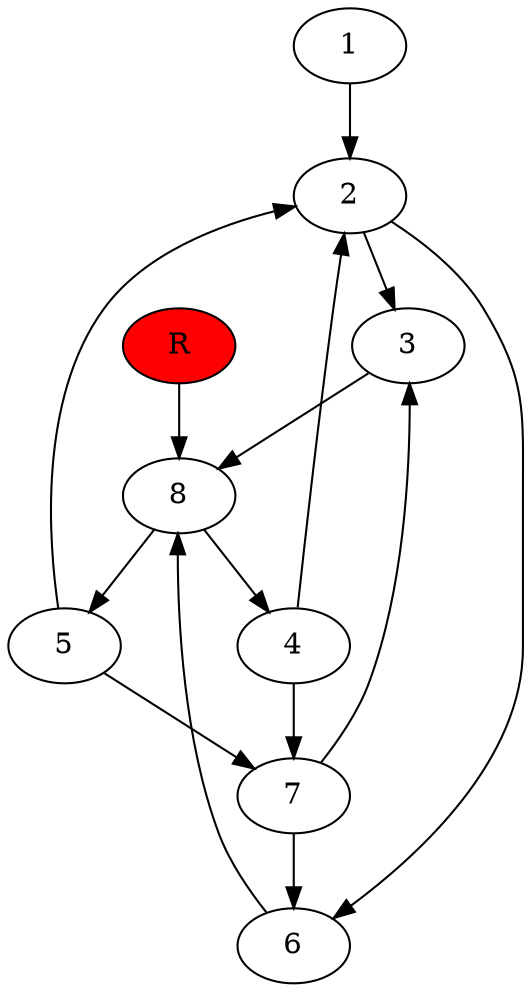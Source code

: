 digraph prb14963 {
	1
	2
	3
	4
	5
	6
	7
	8
	R [fillcolor="#ff0000" style=filled]
	1 -> 2
	2 -> 3
	2 -> 6
	3 -> 8
	4 -> 2
	4 -> 7
	5 -> 2
	5 -> 7
	6 -> 8
	7 -> 3
	7 -> 6
	8 -> 4
	8 -> 5
	R -> 8
}
